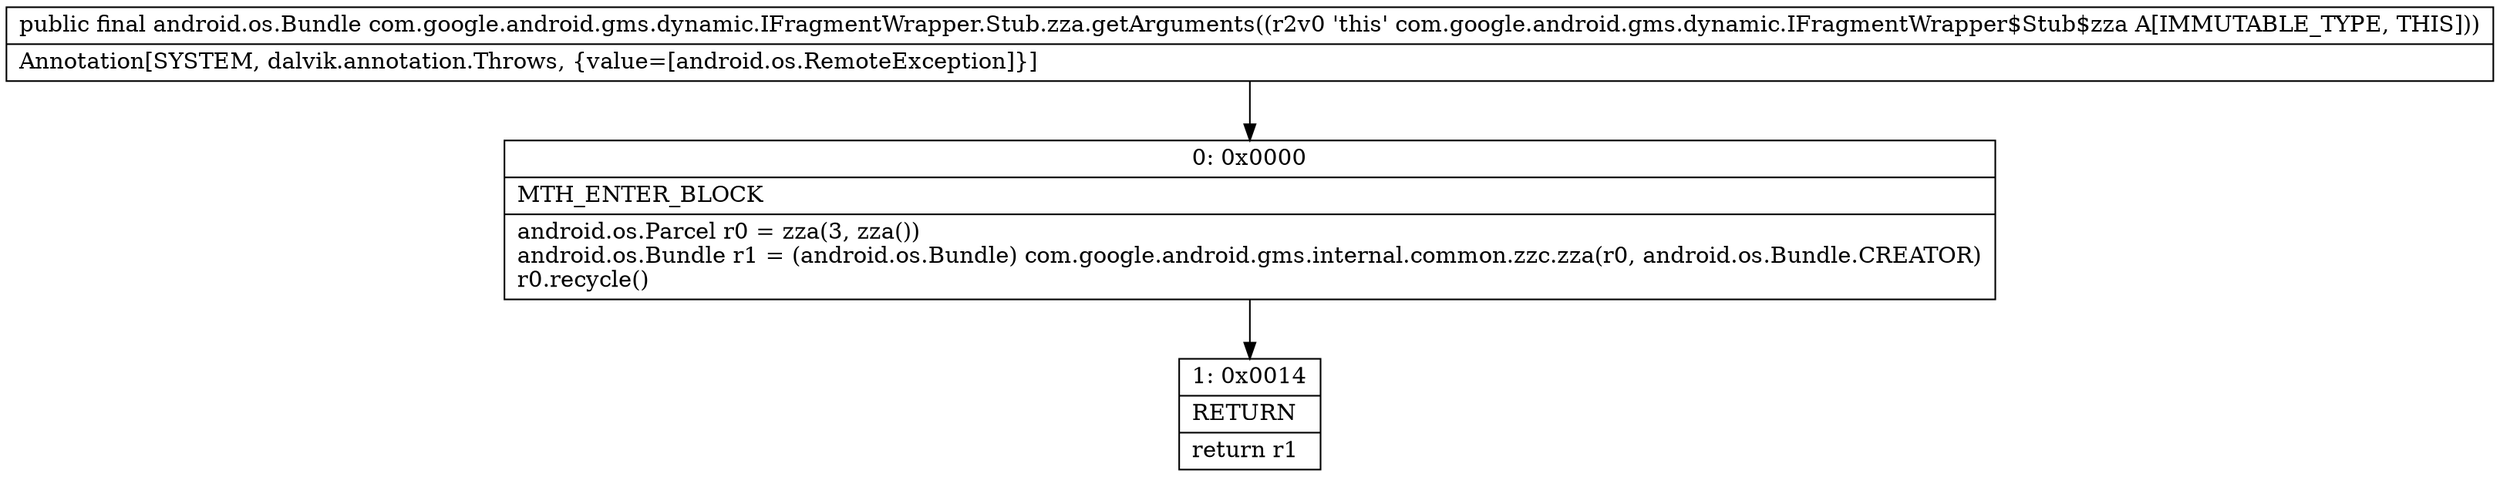 digraph "CFG forcom.google.android.gms.dynamic.IFragmentWrapper.Stub.zza.getArguments()Landroid\/os\/Bundle;" {
Node_0 [shape=record,label="{0\:\ 0x0000|MTH_ENTER_BLOCK\l|android.os.Parcel r0 = zza(3, zza())\landroid.os.Bundle r1 = (android.os.Bundle) com.google.android.gms.internal.common.zzc.zza(r0, android.os.Bundle.CREATOR)\lr0.recycle()\l}"];
Node_1 [shape=record,label="{1\:\ 0x0014|RETURN\l|return r1\l}"];
MethodNode[shape=record,label="{public final android.os.Bundle com.google.android.gms.dynamic.IFragmentWrapper.Stub.zza.getArguments((r2v0 'this' com.google.android.gms.dynamic.IFragmentWrapper$Stub$zza A[IMMUTABLE_TYPE, THIS]))  | Annotation[SYSTEM, dalvik.annotation.Throws, \{value=[android.os.RemoteException]\}]\l}"];
MethodNode -> Node_0;
Node_0 -> Node_1;
}

